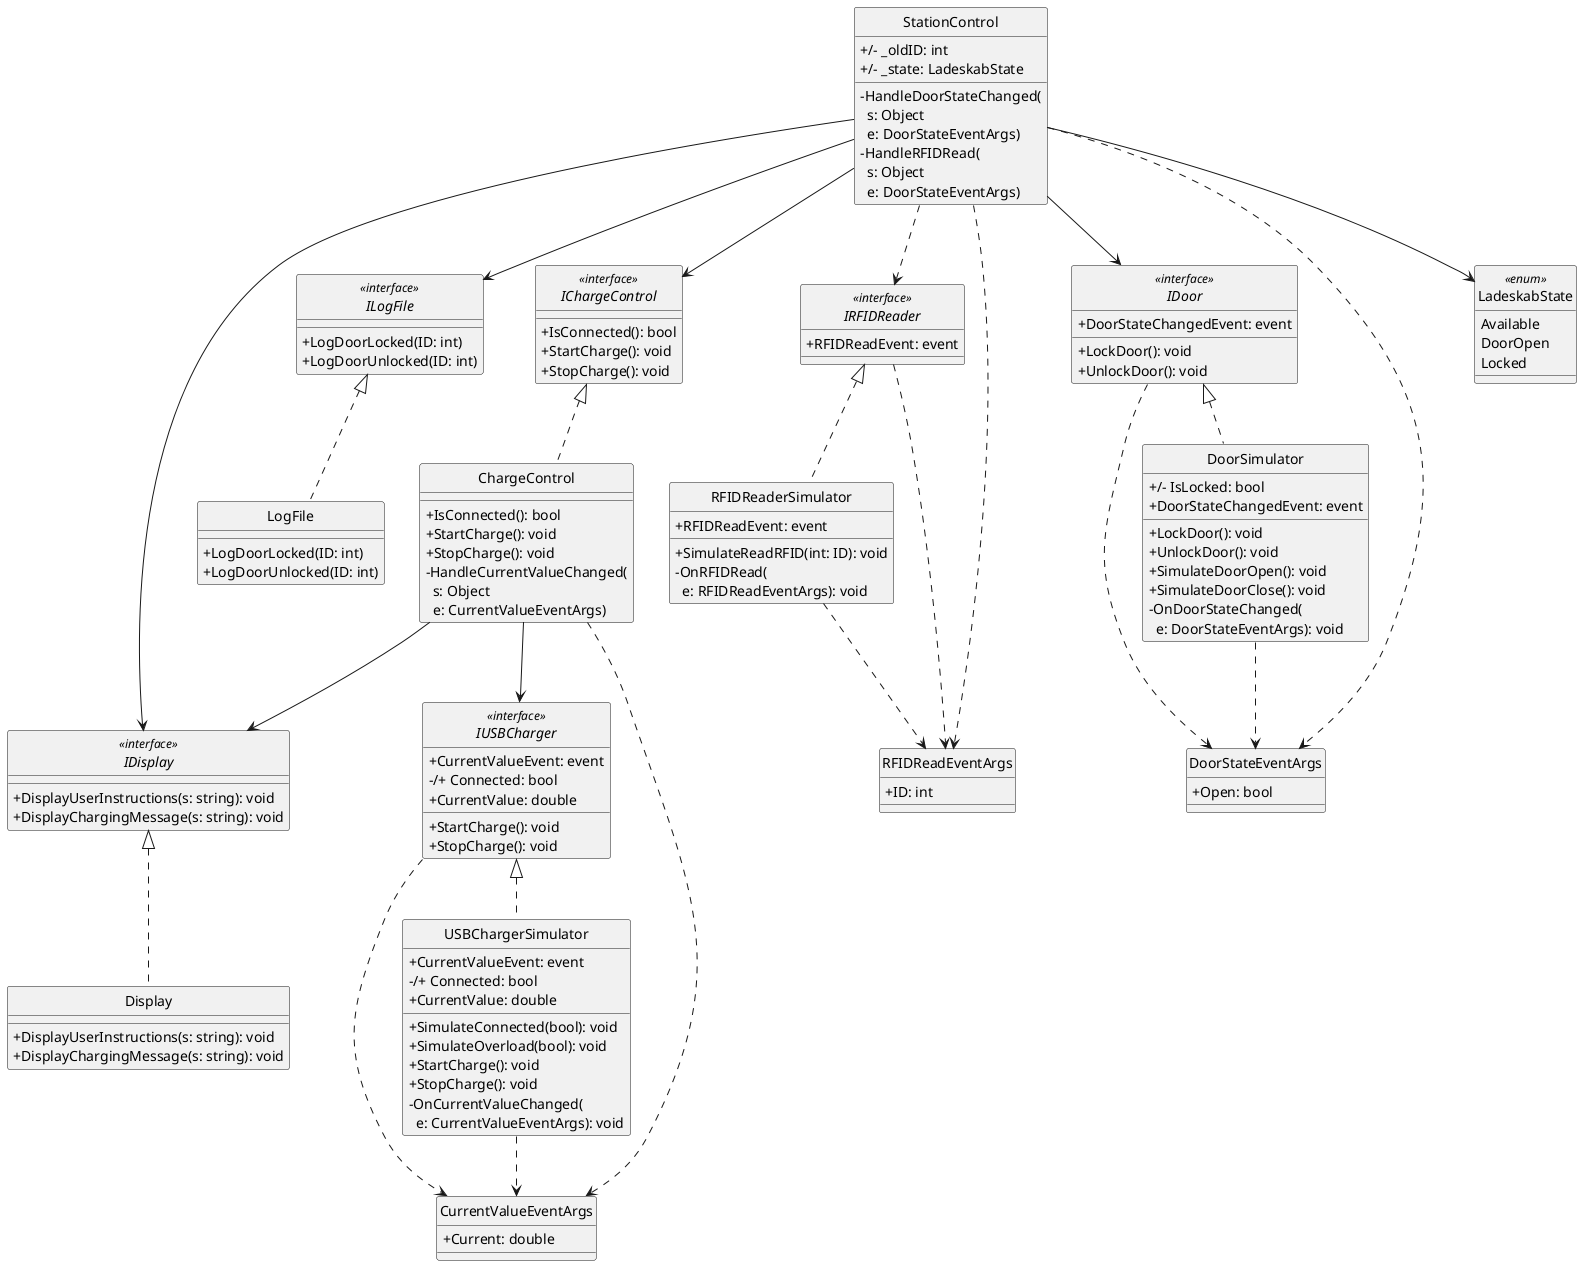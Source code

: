 @startuml
hide circle
skinparam classAttributeIconSize 0

interface IDoor <<interface>> {
    + DoorStateChangedEvent: event
    + LockDoor(): void
    + UnlockDoor(): void
}

class DoorSimulator {
    +/- IsLocked: bool
    + DoorStateChangedEvent: event
    + LockDoor(): void
    + UnlockDoor(): void
    + SimulateDoorOpen(): void
    + SimulateDoorClose(): void
    - OnDoorStateChanged(\n  e: DoorStateEventArgs): void
}

class DoorStateEventArgs {
    + Open: bool
}

interface IRFIDReader <<interface>>{
    + RFIDReadEvent: event
}

class RFIDReaderSimulator {
    + RFIDReadEvent: event
    + SimulateReadRFID(int: ID): void
    - OnRFIDRead(\n  e: RFIDReadEventArgs): void
}

class RFIDReadEventArgs {
    + ID: int
}

class StationControl {
    +/- _oldID: int
    +/- _state: LadeskabState
    - HandleDoorStateChanged(\n  s: Object\n  e: DoorStateEventArgs)
    - HandleRFIDRead(\n  s: Object\n  e: DoorStateEventArgs)
}

enum LadeskabState <<enum>>{
    Available
    DoorOpen
    Locked
}

interface IUSBCharger <<interface>>{
    + CurrentValueEvent: event
    + StartCharge(): void
    + StopCharge(): void
    -/+ Connected: bool
    + CurrentValue: double
}

class CurrentValueEventArgs {
    + Current: double
}


class USBChargerSimulator {
    + CurrentValueEvent: event
    + SimulateConnected(bool): void
    + SimulateOverload(bool): void
    + StartCharge(): void
    + StopCharge(): void
    - OnCurrentValueChanged(\n  e: CurrentValueEventArgs): void
    -/+ Connected: bool
    + CurrentValue: double
}

interface IChargeControl <<interface>>{
    + IsConnected(): bool
    + StartCharge(): void
    + StopCharge(): void
}

class ChargeControl {
    + IsConnected(): bool
    + StartCharge(): void
    + StopCharge(): void
    - HandleCurrentValueChanged(\n  s: Object\n  e: CurrentValueEventArgs)
}

interface IDisplay <<interface>>{
    + DisplayUserInstructions(s: string): void
    + DisplayChargingMessage(s: string): void
}

class Display {
    + DisplayUserInstructions(s: string): void
    + DisplayChargingMessage(s: string): void
}

interface ILogFile <<interface>>{
    + LogDoorLocked(ID: int)
    + LogDoorUnlocked(ID: int)
}

class LogFile {
    + LogDoorLocked(ID: int)
    + LogDoorUnlocked(ID: int)
}


DoorSimulator .up.|> IDoor
StationControl --> IDoor
RFIDReaderSimulator .up.|> IRFIDReader
RFIDReaderSimulator ..> RFIDReadEventArgs
IRFIDReader ..> RFIDReadEventArgs
StationControl ..> IRFIDReader
USBChargerSimulator .up.|> IUSBCharger
USBChargerSimulator ..> CurrentValueEventArgs
IUSBCharger ..> CurrentValueEventArgs
ChargeControl --> IUSBCharger
StationControl --> IChargeControl
ChargeControl .up.|> IChargeControl
LogFile .up.|> ILogFile
StationControl --> ILogFile
Display .up.|> IDisplay
StationControl --> IDisplay
ChargeControl --> IDisplay 
StationControl --> LadeskabState
StationControl ..> RFIDReadEventArgs
StationControl ..> DoorStateEventArgs
IDoor ..> DoorStateEventArgs
DoorSimulator ..> DoorStateEventArgs 
ChargeControl ..> CurrentValueEventArgs
@enduml